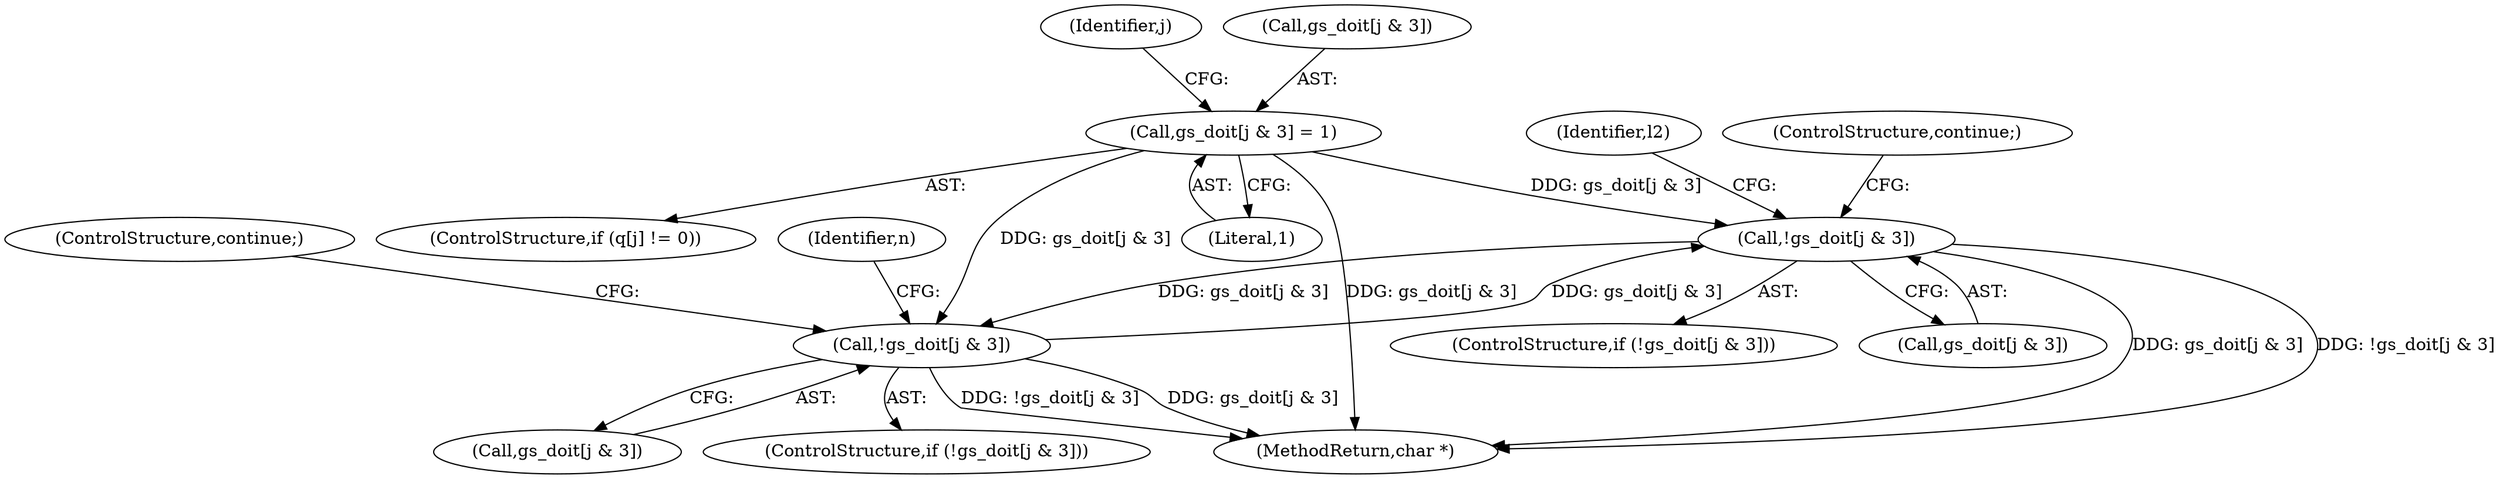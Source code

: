 digraph "0_openssl_2919516136a4227d9e6d8f2fe66ef976aaf8c561@array" {
"1000367" [label="(Call,gs_doit[j & 3] = 1)"];
"1000454" [label="(Call,!gs_doit[j & 3])"];
"1000571" [label="(Call,!gs_doit[j & 3])"];
"1000361" [label="(ControlStructure,if (q[j] != 0))"];
"1000373" [label="(Literal,1)"];
"1000571" [label="(Call,!gs_doit[j & 3])"];
"1000462" [label="(Identifier,l2)"];
"1000360" [label="(Identifier,j)"];
"1000368" [label="(Call,gs_doit[j & 3])"];
"1000455" [label="(Call,gs_doit[j & 3])"];
"1000460" [label="(ControlStructure,continue;)"];
"1000572" [label="(Call,gs_doit[j & 3])"];
"1000453" [label="(ControlStructure,if (!gs_doit[j & 3]))"];
"1000367" [label="(Call,gs_doit[j & 3] = 1)"];
"1000454" [label="(Call,!gs_doit[j & 3])"];
"1000577" [label="(ControlStructure,continue;)"];
"1000579" [label="(Identifier,n)"];
"1000570" [label="(ControlStructure,if (!gs_doit[j & 3]))"];
"1000667" [label="(MethodReturn,char *)"];
"1000367" -> "1000361"  [label="AST: "];
"1000367" -> "1000373"  [label="CFG: "];
"1000368" -> "1000367"  [label="AST: "];
"1000373" -> "1000367"  [label="AST: "];
"1000360" -> "1000367"  [label="CFG: "];
"1000367" -> "1000667"  [label="DDG: gs_doit[j & 3]"];
"1000367" -> "1000454"  [label="DDG: gs_doit[j & 3]"];
"1000367" -> "1000571"  [label="DDG: gs_doit[j & 3]"];
"1000454" -> "1000453"  [label="AST: "];
"1000454" -> "1000455"  [label="CFG: "];
"1000455" -> "1000454"  [label="AST: "];
"1000460" -> "1000454"  [label="CFG: "];
"1000462" -> "1000454"  [label="CFG: "];
"1000454" -> "1000667"  [label="DDG: gs_doit[j & 3]"];
"1000454" -> "1000667"  [label="DDG: !gs_doit[j & 3]"];
"1000571" -> "1000454"  [label="DDG: gs_doit[j & 3]"];
"1000454" -> "1000571"  [label="DDG: gs_doit[j & 3]"];
"1000571" -> "1000570"  [label="AST: "];
"1000571" -> "1000572"  [label="CFG: "];
"1000572" -> "1000571"  [label="AST: "];
"1000577" -> "1000571"  [label="CFG: "];
"1000579" -> "1000571"  [label="CFG: "];
"1000571" -> "1000667"  [label="DDG: !gs_doit[j & 3]"];
"1000571" -> "1000667"  [label="DDG: gs_doit[j & 3]"];
}
